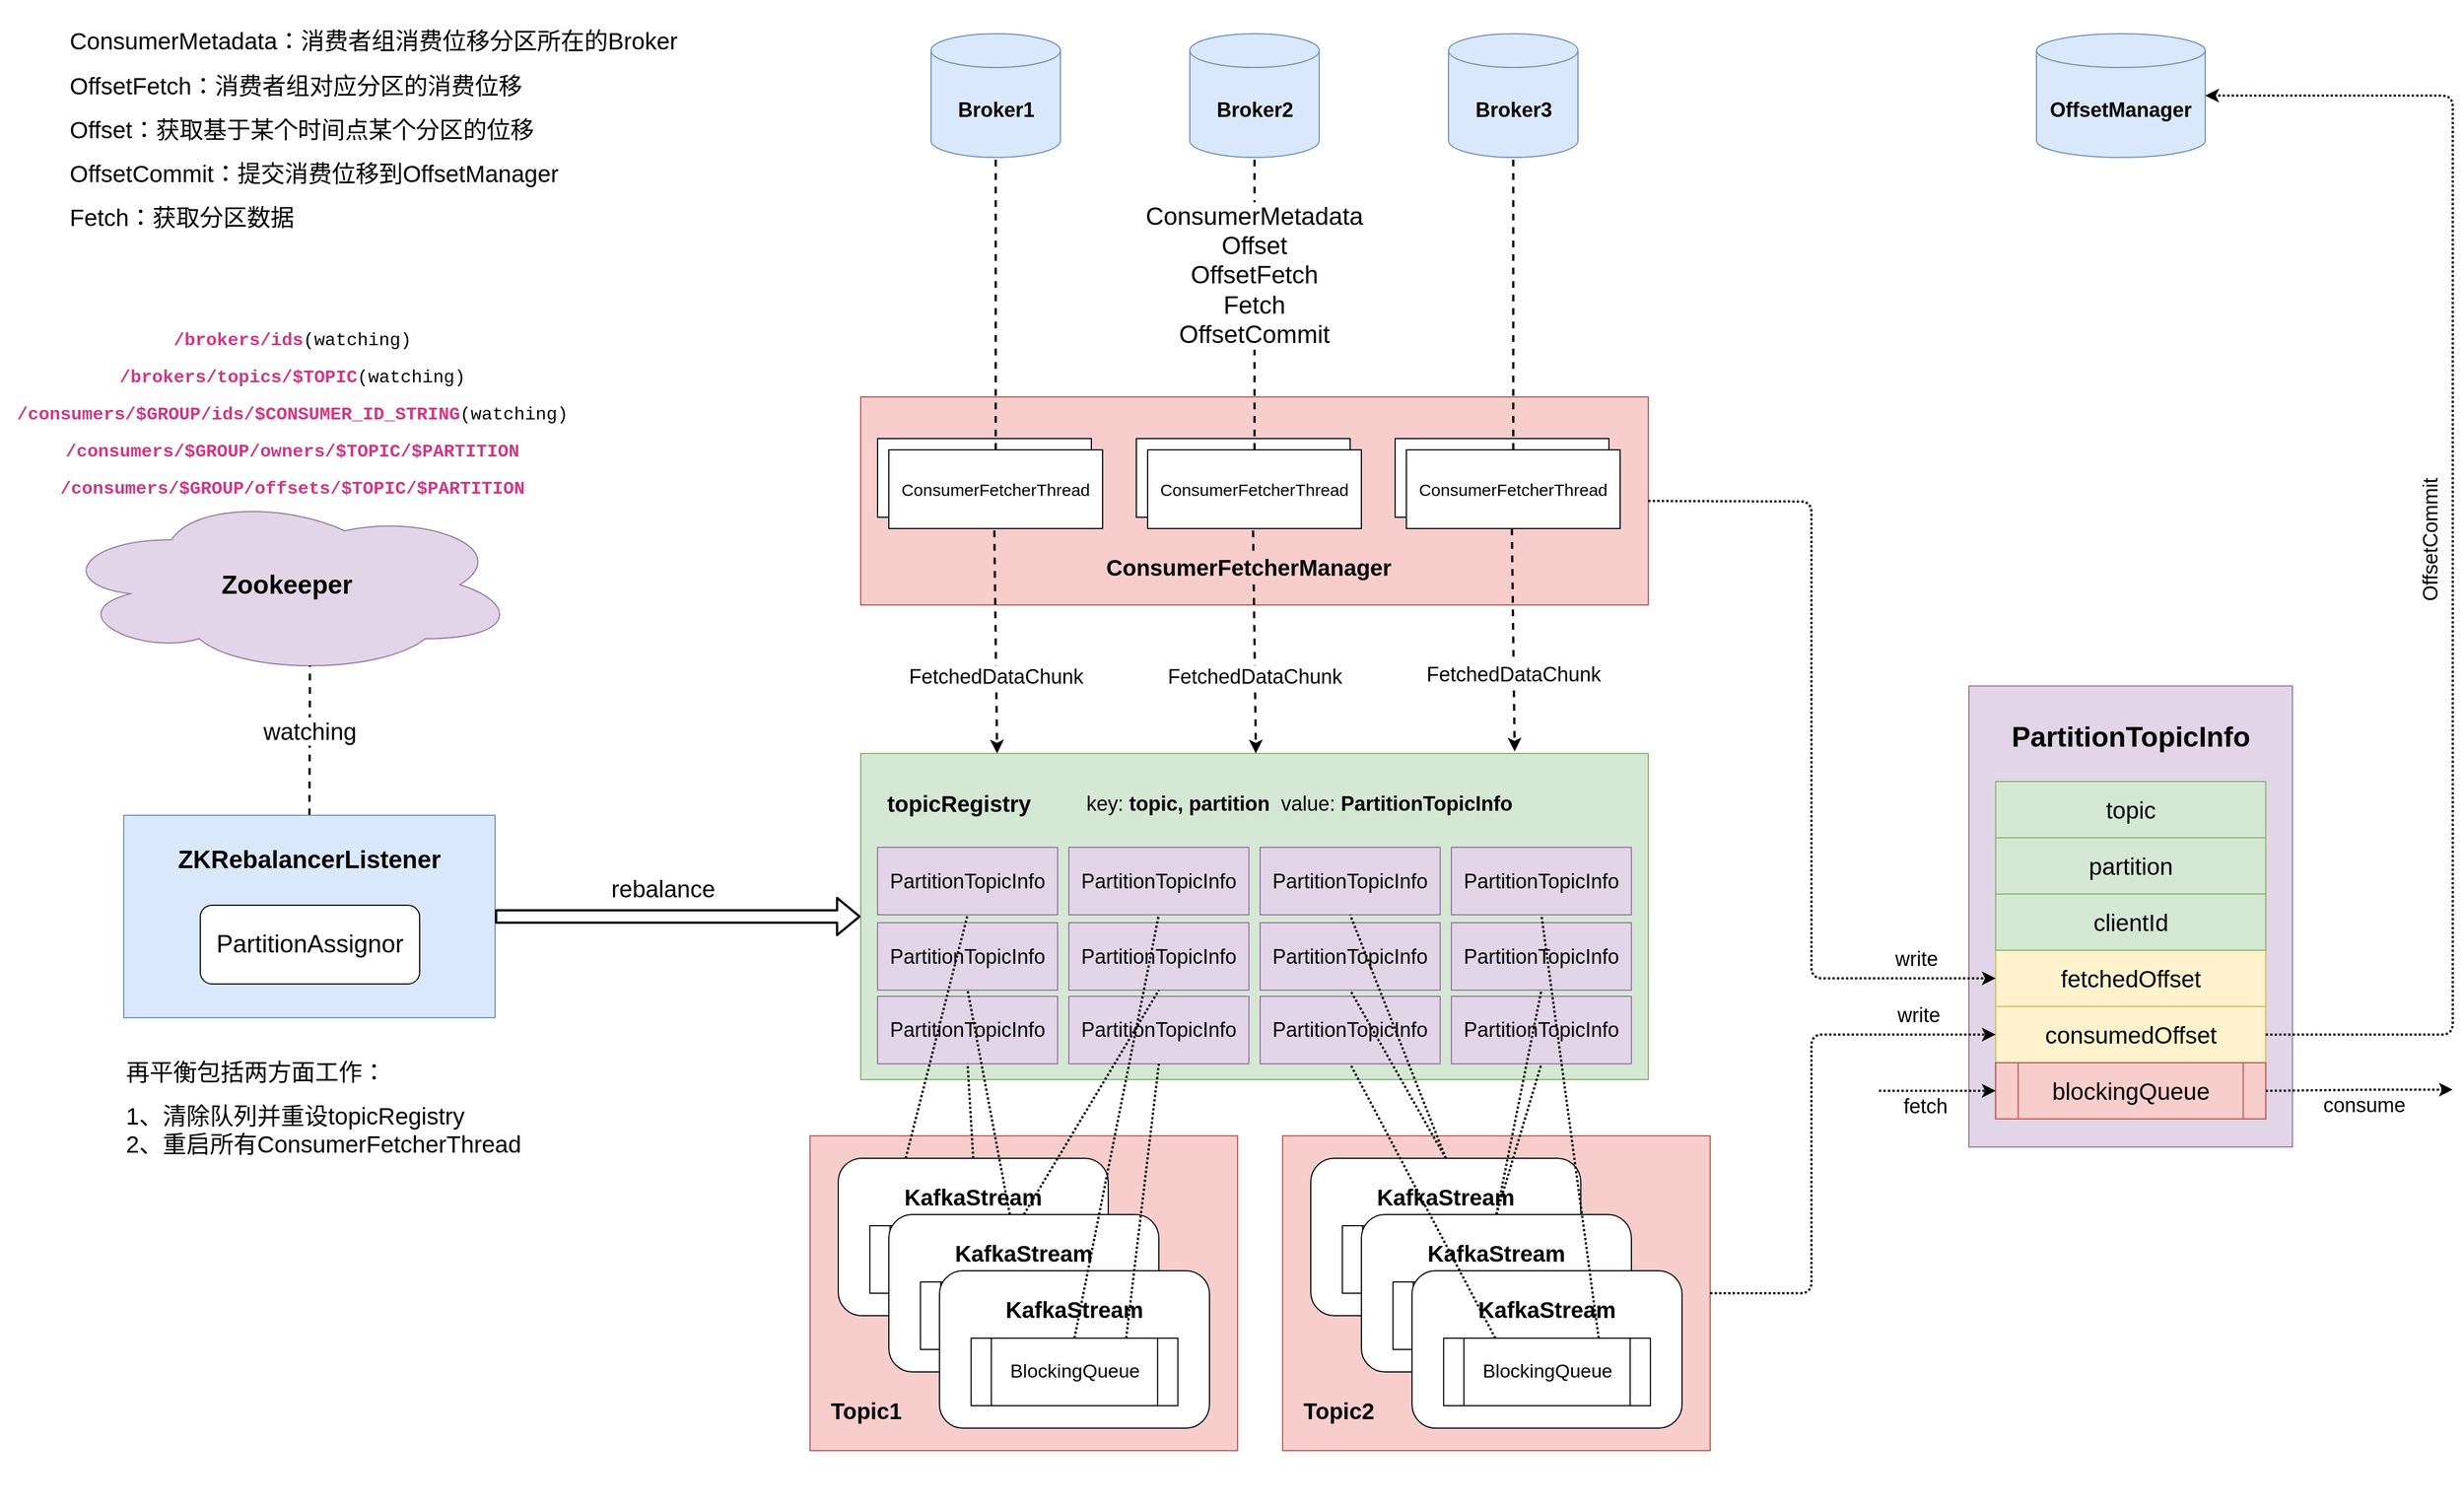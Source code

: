 <mxfile>
    <diagram id="V75hB-kW6oTVuLSoQBS7" name="Page-1">
        <mxGraphModel dx="2021" dy="1705" grid="1" gridSize="10" guides="1" tooltips="1" connect="1" arrows="1" fold="1" page="1" pageScale="1" pageWidth="850" pageHeight="1100" math="0" shadow="0">
            <root>
                <mxCell id="0"/>
                <mxCell id="1" parent="0"/>
                <mxCell id="9" value="Broker1" style="shape=cylinder3;whiteSpace=wrap;html=1;boundedLbl=1;backgroundOutline=1;size=15;fontSize=18;fontStyle=1;fillColor=#dae8fc;strokeColor=#6c8ebf;" vertex="1" parent="1">
                    <mxGeometry x="147.5" y="-70" width="115" height="110" as="geometry"/>
                </mxCell>
                <mxCell id="10" value="Broker2" style="shape=cylinder3;whiteSpace=wrap;html=1;boundedLbl=1;backgroundOutline=1;size=15;fontSize=18;fontStyle=1;fillColor=#dae8fc;strokeColor=#6c8ebf;" vertex="1" parent="1">
                    <mxGeometry x="377.5" y="-70" width="115" height="110" as="geometry"/>
                </mxCell>
                <mxCell id="11" value="Broker3" style="shape=cylinder3;whiteSpace=wrap;html=1;boundedLbl=1;backgroundOutline=1;size=15;fontSize=18;fontStyle=1;fillColor=#dae8fc;strokeColor=#6c8ebf;" vertex="1" parent="1">
                    <mxGeometry x="607.5" y="-70" width="115" height="110" as="geometry"/>
                </mxCell>
                <mxCell id="12" value="" style="rounded=0;whiteSpace=wrap;html=1;fontSize=18;fillColor=#f8cecc;strokeColor=#b85450;" vertex="1" parent="1">
                    <mxGeometry x="85" y="253" width="700" height="185" as="geometry"/>
                </mxCell>
                <mxCell id="8" value="ConsumerFetcherThread" style="rounded=0;whiteSpace=wrap;html=1;fontSize=15;" vertex="1" parent="1">
                    <mxGeometry x="100" y="290" width="190" height="70" as="geometry"/>
                </mxCell>
                <mxCell id="13" value="ConsumerFetcherThread" style="rounded=0;whiteSpace=wrap;html=1;fontSize=15;" vertex="1" parent="1">
                    <mxGeometry x="110" y="300" width="190" height="70" as="geometry"/>
                </mxCell>
                <mxCell id="14" value="ConsumerFetcherThread" style="rounded=0;whiteSpace=wrap;html=1;fontSize=15;" vertex="1" parent="1">
                    <mxGeometry x="330" y="290" width="190" height="70" as="geometry"/>
                </mxCell>
                <mxCell id="15" value="ConsumerFetcherThread" style="rounded=0;whiteSpace=wrap;html=1;fontSize=15;" vertex="1" parent="1">
                    <mxGeometry x="340" y="300" width="190" height="70" as="geometry"/>
                </mxCell>
                <mxCell id="16" value="ConsumerFetcherThread" style="rounded=0;whiteSpace=wrap;html=1;fontSize=15;" vertex="1" parent="1">
                    <mxGeometry x="560" y="290" width="190" height="70" as="geometry"/>
                </mxCell>
                <mxCell id="17" value="ConsumerFetcherThread" style="rounded=0;whiteSpace=wrap;html=1;fontSize=15;" vertex="1" parent="1">
                    <mxGeometry x="570" y="300" width="190" height="70" as="geometry"/>
                </mxCell>
                <mxCell id="18" value="" style="endArrow=none;dashed=1;html=1;fontSize=18;entryX=0.5;entryY=1;entryDx=0;entryDy=0;entryPerimeter=0;exitX=0.5;exitY=0;exitDx=0;exitDy=0;strokeWidth=2;" edge="1" parent="1" source="13" target="9">
                    <mxGeometry width="50" height="50" relative="1" as="geometry">
                        <mxPoint x="380" y="460" as="sourcePoint"/>
                        <mxPoint x="430" y="410" as="targetPoint"/>
                    </mxGeometry>
                </mxCell>
                <mxCell id="21" value="" style="endArrow=none;dashed=1;html=1;strokeWidth=2;fontSize=18;entryX=0.5;entryY=1;entryDx=0;entryDy=0;entryPerimeter=0;" edge="1" parent="1" source="15" target="10">
                    <mxGeometry width="50" height="50" relative="1" as="geometry">
                        <mxPoint x="380" y="460" as="sourcePoint"/>
                        <mxPoint x="430" y="410" as="targetPoint"/>
                    </mxGeometry>
                </mxCell>
                <mxCell id="22" value="" style="endArrow=none;dashed=1;html=1;strokeWidth=2;fontSize=18;entryX=0.5;entryY=1;entryDx=0;entryDy=0;entryPerimeter=0;" edge="1" parent="1" source="17" target="11">
                    <mxGeometry width="50" height="50" relative="1" as="geometry">
                        <mxPoint x="445" y="310" as="sourcePoint"/>
                        <mxPoint x="445" y="190" as="targetPoint"/>
                    </mxGeometry>
                </mxCell>
                <mxCell id="43" value="" style="group;fillColor=#d5e8d4;strokeColor=#82b366;" vertex="1" connectable="0" parent="1">
                    <mxGeometry x="85" y="570" width="700" height="290" as="geometry"/>
                </mxCell>
                <mxCell id="26" value="" style="rounded=0;whiteSpace=wrap;html=1;fontSize=18;fillColor=#d5e8d4;strokeColor=#82b366;" vertex="1" parent="43">
                    <mxGeometry width="700" height="290" as="geometry"/>
                </mxCell>
                <mxCell id="27" value="&lt;font style=&quot;font-size: 20px&quot;&gt;&lt;b&gt;topicRegistry&lt;/b&gt;&lt;/font&gt;" style="text;html=1;strokeColor=none;fillColor=none;align=center;verticalAlign=middle;whiteSpace=wrap;rounded=0;fontSize=18;" vertex="1" parent="43">
                    <mxGeometry x="15" y="30" width="145" height="30" as="geometry"/>
                </mxCell>
                <mxCell id="28" value="PartitionTopicInfo" style="rounded=0;whiteSpace=wrap;html=1;fontSize=18;fillColor=#e1d5e7;strokeColor=#9673a6;" vertex="1" parent="43">
                    <mxGeometry x="15" y="216" width="160" height="60" as="geometry"/>
                </mxCell>
                <mxCell id="30" value="key: &lt;b&gt;topic, partition&amp;nbsp; &lt;/b&gt;value:&lt;b&gt; PartitionTopicInfo&lt;/b&gt;" style="text;html=1;strokeColor=none;fillColor=none;align=center;verticalAlign=middle;whiteSpace=wrap;rounded=0;fontSize=18;" vertex="1" parent="43">
                    <mxGeometry x="185" y="35" width="410" height="20" as="geometry"/>
                </mxCell>
                <mxCell id="31" value="PartitionTopicInfo" style="rounded=0;whiteSpace=wrap;html=1;fontSize=18;fillColor=#e1d5e7;strokeColor=#9673a6;" vertex="1" parent="43">
                    <mxGeometry x="15" y="83.5" width="160" height="60" as="geometry"/>
                </mxCell>
                <mxCell id="33" value="PartitionTopicInfo" style="rounded=0;whiteSpace=wrap;html=1;fontSize=18;fillColor=#e1d5e7;strokeColor=#9673a6;" vertex="1" parent="43">
                    <mxGeometry x="15" y="150.5" width="160" height="60" as="geometry"/>
                </mxCell>
                <mxCell id="34" value="PartitionTopicInfo" style="rounded=0;whiteSpace=wrap;html=1;fontSize=18;fillColor=#e1d5e7;strokeColor=#9673a6;" vertex="1" parent="43">
                    <mxGeometry x="185" y="216" width="160" height="60" as="geometry"/>
                </mxCell>
                <mxCell id="35" value="PartitionTopicInfo" style="rounded=0;whiteSpace=wrap;html=1;fontSize=18;fillColor=#e1d5e7;strokeColor=#9673a6;" vertex="1" parent="43">
                    <mxGeometry x="185" y="83.5" width="160" height="60" as="geometry"/>
                </mxCell>
                <mxCell id="36" value="PartitionTopicInfo" style="rounded=0;whiteSpace=wrap;html=1;fontSize=18;fillColor=#e1d5e7;strokeColor=#9673a6;" vertex="1" parent="43">
                    <mxGeometry x="185" y="150.5" width="160" height="60" as="geometry"/>
                </mxCell>
                <mxCell id="37" value="PartitionTopicInfo" style="rounded=0;whiteSpace=wrap;html=1;fontSize=18;fillColor=#e1d5e7;strokeColor=#9673a6;" vertex="1" parent="43">
                    <mxGeometry x="355" y="216" width="160" height="60" as="geometry"/>
                </mxCell>
                <mxCell id="38" value="PartitionTopicInfo" style="rounded=0;whiteSpace=wrap;html=1;fontSize=18;fillColor=#e1d5e7;strokeColor=#9673a6;" vertex="1" parent="43">
                    <mxGeometry x="355" y="83.5" width="160" height="60" as="geometry"/>
                </mxCell>
                <mxCell id="39" value="PartitionTopicInfo" style="rounded=0;whiteSpace=wrap;html=1;fontSize=18;fillColor=#e1d5e7;strokeColor=#9673a6;" vertex="1" parent="43">
                    <mxGeometry x="355" y="150.5" width="160" height="60" as="geometry"/>
                </mxCell>
                <mxCell id="40" value="PartitionTopicInfo" style="rounded=0;whiteSpace=wrap;html=1;fontSize=18;fillColor=#e1d5e7;strokeColor=#9673a6;" vertex="1" parent="43">
                    <mxGeometry x="525" y="216" width="160" height="60" as="geometry"/>
                </mxCell>
                <mxCell id="41" value="PartitionTopicInfo" style="rounded=0;whiteSpace=wrap;html=1;fontSize=18;fillColor=#e1d5e7;strokeColor=#9673a6;" vertex="1" parent="43">
                    <mxGeometry x="525" y="83.5" width="160" height="60" as="geometry"/>
                </mxCell>
                <mxCell id="42" value="PartitionTopicInfo" style="rounded=0;whiteSpace=wrap;html=1;fontSize=18;fillColor=#e1d5e7;strokeColor=#9673a6;" vertex="1" parent="43">
                    <mxGeometry x="525" y="150.5" width="160" height="60" as="geometry"/>
                </mxCell>
                <mxCell id="49" value="" style="endArrow=classic;html=1;dashed=1;strokeWidth=2;fontSize=18;exitX=0.5;exitY=1;exitDx=0;exitDy=0;entryX=0.175;entryY=-0.006;entryDx=0;entryDy=0;entryPerimeter=0;" edge="1" parent="1">
                    <mxGeometry width="50" height="50" relative="1" as="geometry">
                        <mxPoint x="663.75" y="370" as="sourcePoint"/>
                        <mxPoint x="666.25" y="568.26" as="targetPoint"/>
                    </mxGeometry>
                </mxCell>
                <mxCell id="50" value="FetchedDataChunk" style="edgeLabel;html=1;align=center;verticalAlign=middle;resizable=0;points=[];fontSize=18;" vertex="1" connectable="0" parent="49">
                    <mxGeometry x="0.039" relative="1" as="geometry">
                        <mxPoint x="-0.05" y="27.01" as="offset"/>
                    </mxGeometry>
                </mxCell>
                <mxCell id="51" value="" style="endArrow=classic;html=1;dashed=1;strokeWidth=2;fontSize=18;exitX=0.5;exitY=1;exitDx=0;exitDy=0;entryX=0.175;entryY=-0.006;entryDx=0;entryDy=0;entryPerimeter=0;" edge="1" parent="1">
                    <mxGeometry width="50" height="50" relative="1" as="geometry">
                        <mxPoint x="433.75" y="371.74" as="sourcePoint"/>
                        <mxPoint x="436.25" y="570" as="targetPoint"/>
                    </mxGeometry>
                </mxCell>
                <mxCell id="52" value="FetchedDataChunk" style="edgeLabel;html=1;align=center;verticalAlign=middle;resizable=0;points=[];fontSize=18;" vertex="1" connectable="0" parent="51">
                    <mxGeometry x="0.039" relative="1" as="geometry">
                        <mxPoint x="-0.05" y="27.01" as="offset"/>
                    </mxGeometry>
                </mxCell>
                <mxCell id="53" value="" style="endArrow=classic;html=1;dashed=1;strokeWidth=2;fontSize=18;exitX=0.5;exitY=1;exitDx=0;exitDy=0;entryX=0.175;entryY=-0.006;entryDx=0;entryDy=0;entryPerimeter=0;" edge="1" parent="1">
                    <mxGeometry width="50" height="50" relative="1" as="geometry">
                        <mxPoint x="203.75" y="371.74" as="sourcePoint"/>
                        <mxPoint x="206.25" y="570" as="targetPoint"/>
                    </mxGeometry>
                </mxCell>
                <mxCell id="54" value="FetchedDataChunk" style="edgeLabel;html=1;align=center;verticalAlign=middle;resizable=0;points=[];fontSize=18;" vertex="1" connectable="0" parent="53">
                    <mxGeometry x="0.039" relative="1" as="geometry">
                        <mxPoint x="-0.05" y="27.01" as="offset"/>
                    </mxGeometry>
                </mxCell>
                <mxCell id="66" value="" style="group" vertex="1" connectable="0" parent="1">
                    <mxGeometry x="40" y="910" width="735" height="330" as="geometry"/>
                </mxCell>
                <mxCell id="4" value="" style="rounded=0;whiteSpace=wrap;html=1;fontSize=15;fillColor=#f8cecc;strokeColor=#b85450;" vertex="1" parent="66">
                    <mxGeometry width="380" height="280" as="geometry"/>
                </mxCell>
                <mxCell id="24" value="&lt;font style=&quot;font-size: 20px&quot;&gt;&lt;b&gt;Topic1&lt;/b&gt;&lt;/font&gt;" style="text;html=1;strokeColor=none;fillColor=none;align=center;verticalAlign=middle;whiteSpace=wrap;rounded=0;fontSize=18;" vertex="1" parent="66">
                    <mxGeometry x="10" y="230" width="80" height="30" as="geometry"/>
                </mxCell>
                <mxCell id="56" value="" style="group" vertex="1" connectable="0" parent="66">
                    <mxGeometry x="25" y="20" width="335" height="240" as="geometry"/>
                </mxCell>
                <mxCell id="6" value="" style="rounded=1;whiteSpace=wrap;html=1;fontSize=15;" vertex="1" parent="56">
                    <mxGeometry width="240" height="140" as="geometry"/>
                </mxCell>
                <mxCell id="7" value="BlockingQueue" style="shape=process;whiteSpace=wrap;html=1;backgroundOutline=1;fontSize=17;" vertex="1" parent="56">
                    <mxGeometry x="28.12" y="60" width="183.75" height="60" as="geometry"/>
                </mxCell>
                <mxCell id="55" value="&lt;font style=&quot;font-size: 20px&quot;&gt;&lt;b&gt;KafkaStream&lt;/b&gt;&lt;/font&gt;" style="text;html=1;strokeColor=none;fillColor=none;align=center;verticalAlign=middle;whiteSpace=wrap;rounded=0;fontSize=18;" vertex="1" parent="56">
                    <mxGeometry x="55" y="20" width="130" height="30" as="geometry"/>
                </mxCell>
                <mxCell id="57" value="" style="group" vertex="1" connectable="0" parent="56">
                    <mxGeometry x="45" y="50" width="290" height="190" as="geometry"/>
                </mxCell>
                <mxCell id="58" value="" style="rounded=1;whiteSpace=wrap;html=1;fontSize=15;" vertex="1" parent="57">
                    <mxGeometry width="240" height="140" as="geometry"/>
                </mxCell>
                <mxCell id="59" value="BlockingQueue" style="shape=process;whiteSpace=wrap;html=1;backgroundOutline=1;fontSize=17;" vertex="1" parent="57">
                    <mxGeometry x="28.12" y="60" width="183.75" height="60" as="geometry"/>
                </mxCell>
                <mxCell id="60" value="&lt;font style=&quot;font-size: 20px&quot;&gt;&lt;b&gt;KafkaStream&lt;/b&gt;&lt;/font&gt;" style="text;html=1;strokeColor=none;fillColor=none;align=center;verticalAlign=middle;whiteSpace=wrap;rounded=0;fontSize=18;" vertex="1" parent="57">
                    <mxGeometry x="55" y="20" width="130" height="30" as="geometry"/>
                </mxCell>
                <mxCell id="61" value="" style="group" vertex="1" connectable="0" parent="57">
                    <mxGeometry x="45" y="50" width="240" height="140" as="geometry"/>
                </mxCell>
                <mxCell id="62" value="" style="rounded=1;whiteSpace=wrap;html=1;fontSize=15;" vertex="1" parent="61">
                    <mxGeometry width="240" height="140" as="geometry"/>
                </mxCell>
                <mxCell id="63" value="BlockingQueue" style="shape=process;whiteSpace=wrap;html=1;backgroundOutline=1;fontSize=17;" vertex="1" parent="61">
                    <mxGeometry x="28.12" y="60" width="183.75" height="60" as="geometry"/>
                </mxCell>
                <mxCell id="64" value="&lt;font style=&quot;font-size: 20px&quot;&gt;&lt;b&gt;KafkaStream&lt;/b&gt;&lt;/font&gt;" style="text;html=1;strokeColor=none;fillColor=none;align=center;verticalAlign=middle;whiteSpace=wrap;rounded=0;fontSize=18;" vertex="1" parent="61">
                    <mxGeometry x="55" y="20" width="130" height="30" as="geometry"/>
                </mxCell>
                <mxCell id="67" value="" style="group;labelBackgroundColor=#F8CECC;" vertex="1" connectable="0" parent="1">
                    <mxGeometry x="460" y="910" width="405" height="300" as="geometry"/>
                </mxCell>
                <mxCell id="68" value="" style="rounded=0;whiteSpace=wrap;html=1;fontSize=15;labelBackgroundColor=#F8CECC;fillColor=#f8cecc;strokeColor=#b85450;" vertex="1" parent="67">
                    <mxGeometry width="380" height="280" as="geometry"/>
                </mxCell>
                <mxCell id="69" value="&lt;font style=&quot;font-size: 20px&quot;&gt;&lt;b&gt;Topic2&lt;/b&gt;&lt;/font&gt;" style="text;html=1;strokeColor=none;fillColor=none;align=center;verticalAlign=middle;whiteSpace=wrap;rounded=0;fontSize=18;" vertex="1" parent="67">
                    <mxGeometry x="10" y="230" width="80" height="30" as="geometry"/>
                </mxCell>
                <mxCell id="70" value="" style="group" vertex="1" connectable="0" parent="67">
                    <mxGeometry x="25" y="20" width="380" height="280" as="geometry"/>
                </mxCell>
                <mxCell id="71" value="" style="rounded=1;whiteSpace=wrap;html=1;fontSize=15;" vertex="1" parent="70">
                    <mxGeometry width="240" height="140" as="geometry"/>
                </mxCell>
                <mxCell id="72" value="BlockingQueue" style="shape=process;whiteSpace=wrap;html=1;backgroundOutline=1;fontSize=17;" vertex="1" parent="70">
                    <mxGeometry x="28.12" y="60" width="183.75" height="60" as="geometry"/>
                </mxCell>
                <mxCell id="73" value="&lt;font style=&quot;font-size: 20px&quot;&gt;&lt;b&gt;KafkaStream&lt;/b&gt;&lt;/font&gt;" style="text;html=1;strokeColor=none;fillColor=none;align=center;verticalAlign=middle;whiteSpace=wrap;rounded=0;fontSize=18;" vertex="1" parent="70">
                    <mxGeometry x="55" y="20" width="130" height="30" as="geometry"/>
                </mxCell>
                <mxCell id="74" value="" style="group" vertex="1" connectable="0" parent="70">
                    <mxGeometry x="45" y="50" width="290" height="190" as="geometry"/>
                </mxCell>
                <mxCell id="75" value="" style="rounded=1;whiteSpace=wrap;html=1;fontSize=15;" vertex="1" parent="74">
                    <mxGeometry width="240" height="140" as="geometry"/>
                </mxCell>
                <mxCell id="76" value="BlockingQueue" style="shape=process;whiteSpace=wrap;html=1;backgroundOutline=1;fontSize=17;" vertex="1" parent="74">
                    <mxGeometry x="28.12" y="60" width="183.75" height="60" as="geometry"/>
                </mxCell>
                <mxCell id="77" value="&lt;font style=&quot;font-size: 20px&quot;&gt;&lt;b&gt;KafkaStream&lt;/b&gt;&lt;/font&gt;" style="text;html=1;strokeColor=none;fillColor=none;align=center;verticalAlign=middle;whiteSpace=wrap;rounded=0;fontSize=18;" vertex="1" parent="74">
                    <mxGeometry x="55" y="20" width="130" height="30" as="geometry"/>
                </mxCell>
                <mxCell id="78" value="" style="group" vertex="1" connectable="0" parent="74">
                    <mxGeometry x="45" y="50" width="240" height="140" as="geometry"/>
                </mxCell>
                <mxCell id="79" value="" style="rounded=1;whiteSpace=wrap;html=1;fontSize=15;" vertex="1" parent="78">
                    <mxGeometry width="240" height="140" as="geometry"/>
                </mxCell>
                <mxCell id="80" value="BlockingQueue" style="shape=process;whiteSpace=wrap;html=1;backgroundOutline=1;fontSize=17;" vertex="1" parent="78">
                    <mxGeometry x="28.12" y="60" width="183.75" height="60" as="geometry"/>
                </mxCell>
                <mxCell id="81" value="&lt;font style=&quot;font-size: 20px&quot;&gt;&lt;b&gt;KafkaStream&lt;/b&gt;&lt;/font&gt;" style="text;html=1;strokeColor=none;fillColor=none;align=center;verticalAlign=middle;whiteSpace=wrap;rounded=0;fontSize=18;" vertex="1" parent="78">
                    <mxGeometry x="55" y="20" width="130" height="30" as="geometry"/>
                </mxCell>
                <mxCell id="82" value="" style="endArrow=none;dashed=1;html=1;strokeWidth=2;fontSize=17;entryX=0.5;entryY=1;entryDx=0;entryDy=0;exitX=0.5;exitY=0;exitDx=0;exitDy=0;dashPattern=1 1;" edge="1" parent="1" source="6" target="28">
                    <mxGeometry width="50" height="50" relative="1" as="geometry">
                        <mxPoint x="180" y="930" as="sourcePoint"/>
                        <mxPoint x="450" y="780" as="targetPoint"/>
                    </mxGeometry>
                </mxCell>
                <mxCell id="84" value="" style="endArrow=none;dashed=1;html=1;strokeWidth=2;fontSize=17;entryX=0.5;entryY=1;entryDx=0;entryDy=0;exitX=0.5;exitY=0;exitDx=0;exitDy=0;dashPattern=1 1;" edge="1" parent="1" source="58" target="36">
                    <mxGeometry width="50" height="50" relative="1" as="geometry">
                        <mxPoint x="190" y="940" as="sourcePoint"/>
                        <mxPoint x="190" y="856" as="targetPoint"/>
                    </mxGeometry>
                </mxCell>
                <mxCell id="86" value="" style="endArrow=none;dashed=1;html=1;strokeWidth=2;fontSize=17;entryX=0.5;entryY=1;entryDx=0;entryDy=0;exitX=0.75;exitY=0;exitDx=0;exitDy=0;dashPattern=1 1;" edge="1" parent="1" source="63" target="34">
                    <mxGeometry width="50" height="50" relative="1" as="geometry">
                        <mxPoint x="400" y="830" as="sourcePoint"/>
                        <mxPoint x="450" y="780" as="targetPoint"/>
                    </mxGeometry>
                </mxCell>
                <mxCell id="87" value="" style="endArrow=none;dashed=1;html=1;strokeWidth=2;fontSize=17;entryX=0.5;entryY=1;entryDx=0;entryDy=0;exitX=0.5;exitY=0;exitDx=0;exitDy=0;dashPattern=1 1;" edge="1" parent="1" source="71" target="39">
                    <mxGeometry width="50" height="50" relative="1" as="geometry">
                        <mxPoint x="284.995" y="1100" as="sourcePoint"/>
                        <mxPoint x="360" y="856" as="targetPoint"/>
                    </mxGeometry>
                </mxCell>
                <mxCell id="88" value="" style="endArrow=none;dashed=1;html=1;strokeWidth=2;fontSize=17;entryX=0.5;entryY=1;entryDx=0;entryDy=0;exitX=0.5;exitY=0;exitDx=0;exitDy=0;dashPattern=1 1;" edge="1" parent="1" source="75" target="40">
                    <mxGeometry width="50" height="50" relative="1" as="geometry">
                        <mxPoint x="615" y="940" as="sourcePoint"/>
                        <mxPoint x="530" y="790.5" as="targetPoint"/>
                    </mxGeometry>
                </mxCell>
                <mxCell id="89" value="" style="endArrow=none;dashed=1;html=1;strokeWidth=2;fontSize=17;entryX=0.5;entryY=1;entryDx=0;entryDy=0;exitX=0.25;exitY=0;exitDx=0;exitDy=0;dashPattern=1 1;" edge="1" parent="1" source="80" target="37">
                    <mxGeometry width="50" height="50" relative="1" as="geometry">
                        <mxPoint x="660" y="990" as="sourcePoint"/>
                        <mxPoint x="700" y="856" as="targetPoint"/>
                    </mxGeometry>
                </mxCell>
                <mxCell id="25" value="&lt;font style=&quot;font-size: 20px&quot;&gt;&lt;b&gt;ConsumerFetcherManager&lt;/b&gt;&lt;/font&gt;" style="text;html=1;strokeColor=none;fillColor=none;align=center;verticalAlign=middle;whiteSpace=wrap;rounded=0;fontSize=18;labelBackgroundColor=#F8CECC;" vertex="1" parent="1">
                    <mxGeometry x="295" y="390" width="270" height="30" as="geometry"/>
                </mxCell>
                <mxCell id="93" value="&lt;div style=&quot;font-family: &amp;#34;menlo&amp;#34; , &amp;#34;monaco&amp;#34; , &amp;#34;courier new&amp;#34; , monospace ; font-size: 16px ; line-height: 33px&quot;&gt;&lt;span style=&quot;color: rgb(211 , 54 , 130) ; font-weight: bold ; font-size: 16px&quot;&gt;/brokers/ids&lt;/span&gt;&lt;span style=&quot;font-size: 16px&quot;&gt;(watching)&lt;/span&gt;&lt;br style=&quot;font-size: 16px&quot;&gt;&lt;/div&gt;&lt;div style=&quot;font-family: &amp;#34;menlo&amp;#34; , &amp;#34;monaco&amp;#34; , &amp;#34;courier new&amp;#34; , monospace ; font-size: 16px ; line-height: 33px&quot;&gt;&lt;div style=&quot;line-height: 33px ; font-size: 16px&quot;&gt;&lt;div style=&quot;line-height: 33px ; font-size: 16px&quot;&gt;&lt;span style=&quot;color: rgb(211 , 54 , 130) ; font-weight: 700 ; font-size: 16px&quot;&gt;/brokers/topics/$TOPIC&lt;/span&gt;&lt;span style=&quot;font-size: 16px&quot;&gt;(watching)&lt;/span&gt;&lt;span style=&quot;color: rgb(211 , 54 , 130) ; font-weight: bold ; font-size: 16px&quot;&gt;&lt;br style=&quot;font-size: 16px&quot;&gt;&lt;/span&gt;&lt;/div&gt;&lt;span style=&quot;color: rgb(211 , 54 , 130) ; font-weight: 700 ; font-size: 16px&quot;&gt;/consumers/$GROUP/ids/$CONSUMER_ID_STRING&lt;/span&gt;&lt;span style=&quot;font-size: 16px&quot;&gt;(watching)&lt;/span&gt;&lt;div style=&quot;color: rgb(51 , 51 , 51) ; line-height: 33px ; font-size: 16px&quot;&gt;&lt;div style=&quot;line-height: 33px ; font-size: 16px&quot;&gt;&lt;span style=&quot;color: rgb(211 , 54 , 130) ; font-weight: bold ; font-size: 16px&quot;&gt;/consumers/$GROUP/owners/$TOPIC/$PARTITION&lt;/span&gt;&lt;/div&gt;&lt;div style=&quot;line-height: 33px ; font-size: 16px&quot;&gt;&lt;div style=&quot;line-height: 33px ; font-size: 16px&quot;&gt;&lt;div style=&quot;line-height: 33px ; font-size: 16px&quot;&gt;&lt;span style=&quot;color: rgb(211 , 54 , 130) ; font-weight: bold ; font-size: 16px&quot;&gt;/consumers/$GROUP/offsets/$TOPIC/$PARTITION&lt;/span&gt;&lt;/div&gt;&lt;/div&gt;&lt;/div&gt;&lt;/div&gt;&lt;/div&gt;&lt;/div&gt;" style="text;html=1;strokeColor=none;fillColor=none;align=center;verticalAlign=top;whiteSpace=wrap;rounded=0;labelBackgroundColor=#FFFFFF;fontSize=16;" vertex="1" parent="1">
                    <mxGeometry x="-680" y="180" width="520" height="170" as="geometry"/>
                </mxCell>
                <mxCell id="90" value="&lt;span&gt;Zookeeper&lt;/span&gt;" style="ellipse;shape=cloud;whiteSpace=wrap;html=1;labelBackgroundColor=none;fontSize=23;fillColor=#e1d5e7;strokeColor=#9673a6;fontStyle=1;" vertex="1" parent="1">
                    <mxGeometry x="-630" y="340" width="410" height="160" as="geometry"/>
                </mxCell>
                <mxCell id="98" value="" style="endArrow=none;dashed=1;html=1;strokeWidth=2;fontSize=22;entryX=0.55;entryY=0.95;entryDx=0;entryDy=0;entryPerimeter=0;exitX=0.5;exitY=0;exitDx=0;exitDy=0;" edge="1" parent="1" source="95" target="90">
                    <mxGeometry width="50" height="50" relative="1" as="geometry">
                        <mxPoint x="-170" y="910" as="sourcePoint"/>
                        <mxPoint x="-140" y="520" as="targetPoint"/>
                    </mxGeometry>
                </mxCell>
                <mxCell id="113" value="watching" style="edgeLabel;html=1;align=center;verticalAlign=middle;resizable=0;points=[];fontSize=21;" vertex="1" connectable="0" parent="98">
                    <mxGeometry x="0.369" relative="1" as="geometry">
                        <mxPoint x="-0.34" y="15.67" as="offset"/>
                    </mxGeometry>
                </mxCell>
                <mxCell id="99" value="" style="group;fillColor=#dae8fc;strokeColor=#6c8ebf;" vertex="1" connectable="0" parent="1">
                    <mxGeometry x="-570" y="625" width="330" height="180" as="geometry"/>
                </mxCell>
                <mxCell id="95" value="" style="rounded=0;whiteSpace=wrap;html=1;labelBackgroundColor=#FFFFFF;fontSize=22;align=center;fillColor=#dae8fc;strokeColor=#6c8ebf;" vertex="1" parent="99">
                    <mxGeometry width="330" height="180" as="geometry"/>
                </mxCell>
                <mxCell id="96" value="PartitionAssignor" style="rounded=1;whiteSpace=wrap;html=1;labelBackgroundColor=#FFFFFF;fontSize=22;align=center;" vertex="1" parent="99">
                    <mxGeometry x="68" y="80" width="195" height="70" as="geometry"/>
                </mxCell>
                <mxCell id="97" value="&lt;meta charset=&quot;utf-8&quot;&gt;&lt;span style=&quot;color: rgb(0, 0, 0); font-family: helvetica; font-size: 22px; font-style: normal; letter-spacing: normal; text-align: center; text-indent: 0px; text-transform: none; word-spacing: 0px; display: inline; float: none;&quot;&gt;ZKRebalancerListener&lt;/span&gt;" style="text;html=1;strokeColor=none;fillColor=none;align=center;verticalAlign=middle;whiteSpace=wrap;rounded=0;labelBackgroundColor=none;fontSize=22;fontStyle=1" vertex="1" parent="99">
                    <mxGeometry x="45" y="30" width="240" height="20" as="geometry"/>
                </mxCell>
                <mxCell id="101" value="ConsumerMetadata&lt;br&gt;Offset&lt;br&gt;OffsetFetch&lt;br&gt;Fetch&lt;br&gt;OffsetCommit" style="text;html=1;strokeColor=none;fillColor=none;align=center;verticalAlign=middle;whiteSpace=wrap;rounded=0;labelBackgroundColor=#ffffff;fontSize=22;spacing=4;sketch=0;" vertex="1" parent="1">
                    <mxGeometry x="340" y="90" width="190" height="110" as="geometry"/>
                </mxCell>
                <mxCell id="103" value="&lt;p style=&quot;line-height: 120% ; font-size: 21px&quot;&gt;&lt;/p&gt;&lt;h1 style=&quot;font-size: 21px&quot;&gt;&lt;span style=&quot;font-size: 21px ; font-weight: normal&quot;&gt;ConsumerMetadata：消费者组消费位移分区所在的Broker&lt;/span&gt;&lt;/h1&gt;&lt;h1 style=&quot;font-size: 21px&quot;&gt;&lt;span style=&quot;font-size: 21px ; font-weight: normal&quot;&gt;OffsetFetch：消费者组对应分区的消费位移&lt;/span&gt;&lt;/h1&gt;&lt;h1 style=&quot;font-size: 21px&quot;&gt;&lt;span style=&quot;font-size: 21px ; font-weight: normal&quot;&gt;Offset：获取基于某个时间点某个分区的位移&lt;/span&gt;&lt;/h1&gt;OffsetCommit：提交消费位移到OffsetManager&lt;h1 style=&quot;font-size: 21px&quot;&gt;&lt;span style=&quot;font-size: 21px ; font-weight: normal&quot;&gt;Fetch：获取分区数据&lt;/span&gt;&lt;/h1&gt;&lt;p style=&quot;font-size: 21px&quot;&gt;&lt;/p&gt;" style="text;html=1;strokeColor=none;fillColor=none;align=left;verticalAlign=middle;whiteSpace=wrap;rounded=0;labelBackgroundColor=#FFFFFF;fontSize=21;fontStyle=0" vertex="1" parent="1">
                    <mxGeometry x="-620" y="-100" width="760" height="230" as="geometry"/>
                </mxCell>
                <mxCell id="104" value="" style="shape=flexArrow;endArrow=classic;html=1;strokeWidth=2;fontSize=21;exitX=1;exitY=0.5;exitDx=0;exitDy=0;entryX=0;entryY=0.5;entryDx=0;entryDy=0;sketch=0;" edge="1" parent="1" source="95" target="26">
                    <mxGeometry width="50" height="50" relative="1" as="geometry">
                        <mxPoint x="10" y="460" as="sourcePoint"/>
                        <mxPoint x="60" y="410" as="targetPoint"/>
                    </mxGeometry>
                </mxCell>
                <mxCell id="114" value="rebalance" style="edgeLabel;html=1;align=center;verticalAlign=middle;resizable=0;points=[];fontSize=21;labelBackgroundColor=none;" vertex="1" connectable="0" parent="104">
                    <mxGeometry x="-0.134" y="11" relative="1" as="geometry">
                        <mxPoint x="8.67" y="-14" as="offset"/>
                    </mxGeometry>
                </mxCell>
                <mxCell id="105" value="" style="endArrow=none;dashed=1;html=1;strokeWidth=2;fontSize=17;entryX=0.5;entryY=1;entryDx=0;entryDy=0;exitX=0.25;exitY=0;exitDx=0;exitDy=0;dashPattern=1 1;" edge="1" parent="1" source="6" target="31">
                    <mxGeometry width="50" height="50" relative="1" as="geometry">
                        <mxPoint x="195" y="940" as="sourcePoint"/>
                        <mxPoint x="190" y="856" as="targetPoint"/>
                    </mxGeometry>
                </mxCell>
                <mxCell id="106" value="" style="endArrow=none;html=1;strokeWidth=2;fontSize=17;exitX=0.5;exitY=0;exitDx=0;exitDy=0;entryX=0.5;entryY=1;entryDx=0;entryDy=0;dashed=1;dashPattern=1 1;" edge="1" parent="1" source="63" target="35">
                    <mxGeometry width="50" height="50" relative="1" as="geometry">
                        <mxPoint x="135" y="940" as="sourcePoint"/>
                        <mxPoint x="360" y="710" as="targetPoint"/>
                    </mxGeometry>
                </mxCell>
                <mxCell id="107" value="" style="endArrow=none;dashed=1;html=1;strokeWidth=2;fontSize=17;entryX=0.5;entryY=1;entryDx=0;entryDy=0;exitX=0.75;exitY=1;exitDx=0;exitDy=0;dashPattern=1 1;" edge="1" parent="1" source="55" target="33">
                    <mxGeometry width="50" height="50" relative="1" as="geometry">
                        <mxPoint x="135" y="940" as="sourcePoint"/>
                        <mxPoint x="190" y="723.5" as="targetPoint"/>
                    </mxGeometry>
                </mxCell>
                <mxCell id="108" value="" style="endArrow=none;dashed=1;html=1;strokeWidth=2;fontSize=17;entryX=0.5;entryY=1;entryDx=0;entryDy=0;exitX=0.5;exitY=0;exitDx=0;exitDy=0;dashPattern=1 1;" edge="1" parent="1" source="71" target="38">
                    <mxGeometry width="50" height="50" relative="1" as="geometry">
                        <mxPoint x="615" y="940" as="sourcePoint"/>
                        <mxPoint x="530" y="790.5" as="targetPoint"/>
                    </mxGeometry>
                </mxCell>
                <mxCell id="109" value="" style="endArrow=none;dashed=1;html=1;strokeWidth=2;fontSize=17;entryX=0.5;entryY=1;entryDx=0;entryDy=0;dashPattern=1 1;" edge="1" parent="1" target="42">
                    <mxGeometry width="50" height="50" relative="1" as="geometry">
                        <mxPoint x="650" y="980" as="sourcePoint"/>
                        <mxPoint x="700" y="856" as="targetPoint"/>
                    </mxGeometry>
                </mxCell>
                <mxCell id="110" value="" style="endArrow=none;dashed=1;html=1;strokeWidth=2;fontSize=17;entryX=0.5;entryY=1;entryDx=0;entryDy=0;exitX=0.75;exitY=0;exitDx=0;exitDy=0;dashPattern=1 1;" edge="1" parent="1" source="80" target="41">
                    <mxGeometry width="50" height="50" relative="1" as="geometry">
                        <mxPoint x="660" y="990" as="sourcePoint"/>
                        <mxPoint x="700" y="790.5" as="targetPoint"/>
                    </mxGeometry>
                </mxCell>
                <mxCell id="115" value="&lt;p style=&quot;line-height: 120% ; font-size: 21px&quot;&gt;&lt;/p&gt;&lt;h1 style=&quot;font-size: 21px&quot;&gt;&lt;span style=&quot;font-weight: 400&quot;&gt;再平衡包括两方面工作：&lt;/span&gt;&lt;/h1&gt;&lt;div&gt;&lt;span style=&quot;font-weight: 400&quot;&gt;1、清除队列并重设topicRegistry&lt;/span&gt;&lt;/div&gt;&lt;div&gt;&lt;span style=&quot;font-weight: 400&quot;&gt;2、重启所有ConsumerFetcherThread&lt;/span&gt;&lt;/div&gt;&lt;p style=&quot;font-size: 21px&quot;&gt;&lt;/p&gt;" style="text;html=1;strokeColor=none;fillColor=none;align=left;verticalAlign=middle;whiteSpace=wrap;rounded=0;labelBackgroundColor=#FFFFFF;fontSize=21;fontStyle=0" vertex="1" parent="1">
                    <mxGeometry x="-570" y="770" width="490" height="230" as="geometry"/>
                </mxCell>
                <mxCell id="126" value="" style="group;fillColor=#fff2cc;strokeColor=#d6b656;" vertex="1" connectable="0" parent="1">
                    <mxGeometry x="1070" y="510" width="287.5" height="410" as="geometry"/>
                </mxCell>
                <mxCell id="117" value="" style="rounded=0;whiteSpace=wrap;html=1;labelBackgroundColor=none;sketch=0;fontSize=21;align=center;fillColor=#e1d5e7;strokeColor=#9673a6;" vertex="1" parent="126">
                    <mxGeometry width="287.5" height="410" as="geometry"/>
                </mxCell>
                <mxCell id="118" value="fetchedOffset" style="rounded=0;whiteSpace=wrap;html=1;labelBackgroundColor=none;sketch=0;fontSize=21;align=center;fillColor=#fff2cc;strokeColor=#d6b656;" vertex="1" parent="126">
                    <mxGeometry x="23.75" y="235" width="240" height="50" as="geometry"/>
                </mxCell>
                <mxCell id="119" value="&lt;span&gt;consumedOffset&lt;/span&gt;" style="rounded=0;whiteSpace=wrap;html=1;labelBackgroundColor=none;sketch=0;fontSize=21;align=center;fillColor=#fff2cc;strokeColor=#d6b656;" vertex="1" parent="126">
                    <mxGeometry x="23.75" y="285" width="240" height="50" as="geometry"/>
                </mxCell>
                <mxCell id="120" value="partition" style="rounded=0;whiteSpace=wrap;html=1;labelBackgroundColor=none;sketch=0;fontSize=21;align=center;fillColor=#d5e8d4;strokeColor=#82b366;" vertex="1" parent="126">
                    <mxGeometry x="23.75" y="135" width="240" height="50" as="geometry"/>
                </mxCell>
                <mxCell id="121" value="topic" style="rounded=0;whiteSpace=wrap;html=1;labelBackgroundColor=none;sketch=0;fontSize=21;align=center;fillColor=#d5e8d4;strokeColor=#82b366;" vertex="1" parent="126">
                    <mxGeometry x="23.75" y="85" width="240" height="50" as="geometry"/>
                </mxCell>
                <mxCell id="122" value="clientId" style="rounded=0;whiteSpace=wrap;html=1;labelBackgroundColor=none;sketch=0;fontSize=21;align=center;fillColor=#d5e8d4;strokeColor=#82b366;" vertex="1" parent="126">
                    <mxGeometry x="23.75" y="185" width="240" height="50" as="geometry"/>
                </mxCell>
                <mxCell id="123" value="blockingQueue" style="rounded=0;whiteSpace=wrap;html=1;labelBackgroundColor=none;sketch=0;fontSize=21;align=center;fillColor=#f8cecc;strokeColor=#b85450;" vertex="1" parent="126">
                    <mxGeometry x="23.75" y="335" width="240" height="50" as="geometry"/>
                </mxCell>
                <mxCell id="124" value="PartitionTopicInfo" style="text;html=1;strokeColor=none;fillColor=none;align=center;verticalAlign=middle;whiteSpace=wrap;rounded=0;labelBackgroundColor=none;sketch=0;fontSize=25;fontStyle=1" vertex="1" parent="126">
                    <mxGeometry x="53.75" y="29" width="180" height="30" as="geometry"/>
                </mxCell>
                <mxCell id="131" value="" style="endArrow=classic;html=1;dashed=1;dashPattern=1 1;strokeWidth=2;fontSize=25;exitX=1;exitY=0.5;exitDx=0;exitDy=0;" edge="1" parent="126" source="123">
                    <mxGeometry width="50" height="50" relative="1" as="geometry">
                        <mxPoint x="263.75" y="359.33" as="sourcePoint"/>
                        <mxPoint x="430" y="359" as="targetPoint"/>
                        <Array as="points">
                            <mxPoint x="360" y="359"/>
                        </Array>
                    </mxGeometry>
                </mxCell>
                <mxCell id="133" value="consume" style="edgeLabel;html=1;align=center;verticalAlign=middle;resizable=0;points=[];fontSize=18;labelBackgroundColor=none;" vertex="1" connectable="0" parent="131">
                    <mxGeometry x="-0.112" y="-2" relative="1" as="geometry">
                        <mxPoint x="12.9" y="11.76" as="offset"/>
                    </mxGeometry>
                </mxCell>
                <mxCell id="135" value="" style="rounded=0;whiteSpace=wrap;html=1;labelBackgroundColor=none;sketch=0;fontSize=18;align=center;fillColor=#f8cecc;strokeColor=#b85450;" vertex="1" parent="126">
                    <mxGeometry x="243.75" y="335" width="20" height="50" as="geometry"/>
                </mxCell>
                <mxCell id="134" value="" style="rounded=0;whiteSpace=wrap;html=1;labelBackgroundColor=none;sketch=0;fontSize=18;align=center;fillColor=#f8cecc;strokeColor=#b85450;" vertex="1" parent="126">
                    <mxGeometry x="23.75" y="335" width="20" height="50" as="geometry"/>
                </mxCell>
                <mxCell id="128" value="" style="endArrow=classic;html=1;dashed=1;dashPattern=1 1;strokeWidth=2;fontSize=25;entryX=0;entryY=0.5;entryDx=0;entryDy=0;exitX=1;exitY=0.5;exitDx=0;exitDy=0;" edge="1" parent="1" source="12" target="118">
                    <mxGeometry width="50" height="50" relative="1" as="geometry">
                        <mxPoint x="810" y="680" as="sourcePoint"/>
                        <mxPoint x="860" y="630" as="targetPoint"/>
                        <Array as="points">
                            <mxPoint x="930" y="346"/>
                            <mxPoint x="930" y="770"/>
                        </Array>
                    </mxGeometry>
                </mxCell>
                <mxCell id="137" value="write" style="edgeLabel;html=1;align=center;verticalAlign=middle;resizable=0;points=[];fontSize=18;labelBackgroundColor=none;" vertex="1" connectable="0" parent="128">
                    <mxGeometry x="0.805" y="2" relative="1" as="geometry">
                        <mxPoint y="-15.5" as="offset"/>
                    </mxGeometry>
                </mxCell>
                <mxCell id="129" value="" style="endArrow=classic;html=1;dashed=1;dashPattern=1 1;strokeWidth=2;fontSize=25;entryX=0;entryY=0.5;entryDx=0;entryDy=0;exitX=1;exitY=0.5;exitDx=0;exitDy=0;" edge="1" parent="1" source="68" target="119">
                    <mxGeometry width="50" height="50" relative="1" as="geometry">
                        <mxPoint x="810" y="950" as="sourcePoint"/>
                        <mxPoint x="860" y="900" as="targetPoint"/>
                        <Array as="points">
                            <mxPoint x="930" y="1050"/>
                            <mxPoint x="930" y="820"/>
                        </Array>
                    </mxGeometry>
                </mxCell>
                <mxCell id="138" value="write" style="edgeLabel;html=1;align=center;verticalAlign=middle;resizable=0;points=[];fontSize=18;labelBackgroundColor=none;" vertex="1" connectable="0" parent="129">
                    <mxGeometry x="0.722" y="3" relative="1" as="geometry">
                        <mxPoint x="-2" y="-14" as="offset"/>
                    </mxGeometry>
                </mxCell>
                <mxCell id="130" value="" style="endArrow=classic;html=1;dashed=1;dashPattern=1 1;strokeWidth=2;fontSize=25;entryX=0;entryY=0.5;entryDx=0;entryDy=0;" edge="1" parent="1" target="123">
                    <mxGeometry width="50" height="50" relative="1" as="geometry">
                        <mxPoint x="990" y="870" as="sourcePoint"/>
                        <mxPoint x="860" y="860" as="targetPoint"/>
                    </mxGeometry>
                </mxCell>
                <mxCell id="132" value="fetch" style="edgeLabel;html=1;align=center;verticalAlign=middle;resizable=0;points=[];fontSize=18;labelBackgroundColor=none;" vertex="1" connectable="0" parent="130">
                    <mxGeometry x="-0.22" relative="1" as="geometry">
                        <mxPoint y="14" as="offset"/>
                    </mxGeometry>
                </mxCell>
                <mxCell id="139" value="" style="endArrow=classic;html=1;dashed=1;dashPattern=1 1;strokeWidth=2;fontSize=18;exitX=1;exitY=0.5;exitDx=0;exitDy=0;entryX=1;entryY=0.5;entryDx=0;entryDy=0;entryPerimeter=0;" edge="1" parent="1" source="119" target="141">
                    <mxGeometry width="50" height="50" relative="1" as="geometry">
                        <mxPoint x="920" y="710" as="sourcePoint"/>
                        <mxPoint x="970" y="660" as="targetPoint"/>
                        <Array as="points">
                            <mxPoint x="1500" y="820"/>
                            <mxPoint x="1500" y="-15"/>
                        </Array>
                    </mxGeometry>
                </mxCell>
                <mxCell id="142" value="OffsetCommit" style="edgeLabel;html=1;align=center;verticalAlign=middle;resizable=0;points=[];fontSize=18;horizontal=0;labelBackgroundColor=none;" vertex="1" connectable="0" parent="139">
                    <mxGeometry x="-0.0" y="-2" relative="1" as="geometry">
                        <mxPoint x="-22" y="4.42" as="offset"/>
                    </mxGeometry>
                </mxCell>
                <mxCell id="141" value="OffsetManager" style="shape=cylinder3;whiteSpace=wrap;html=1;boundedLbl=1;backgroundOutline=1;size=15;fontSize=18;fontStyle=1;fillColor=#dae8fc;strokeColor=#6c8ebf;" vertex="1" parent="1">
                    <mxGeometry x="1130" y="-70" width="150" height="110" as="geometry"/>
                </mxCell>
            </root>
        </mxGraphModel>
    </diagram>
</mxfile>